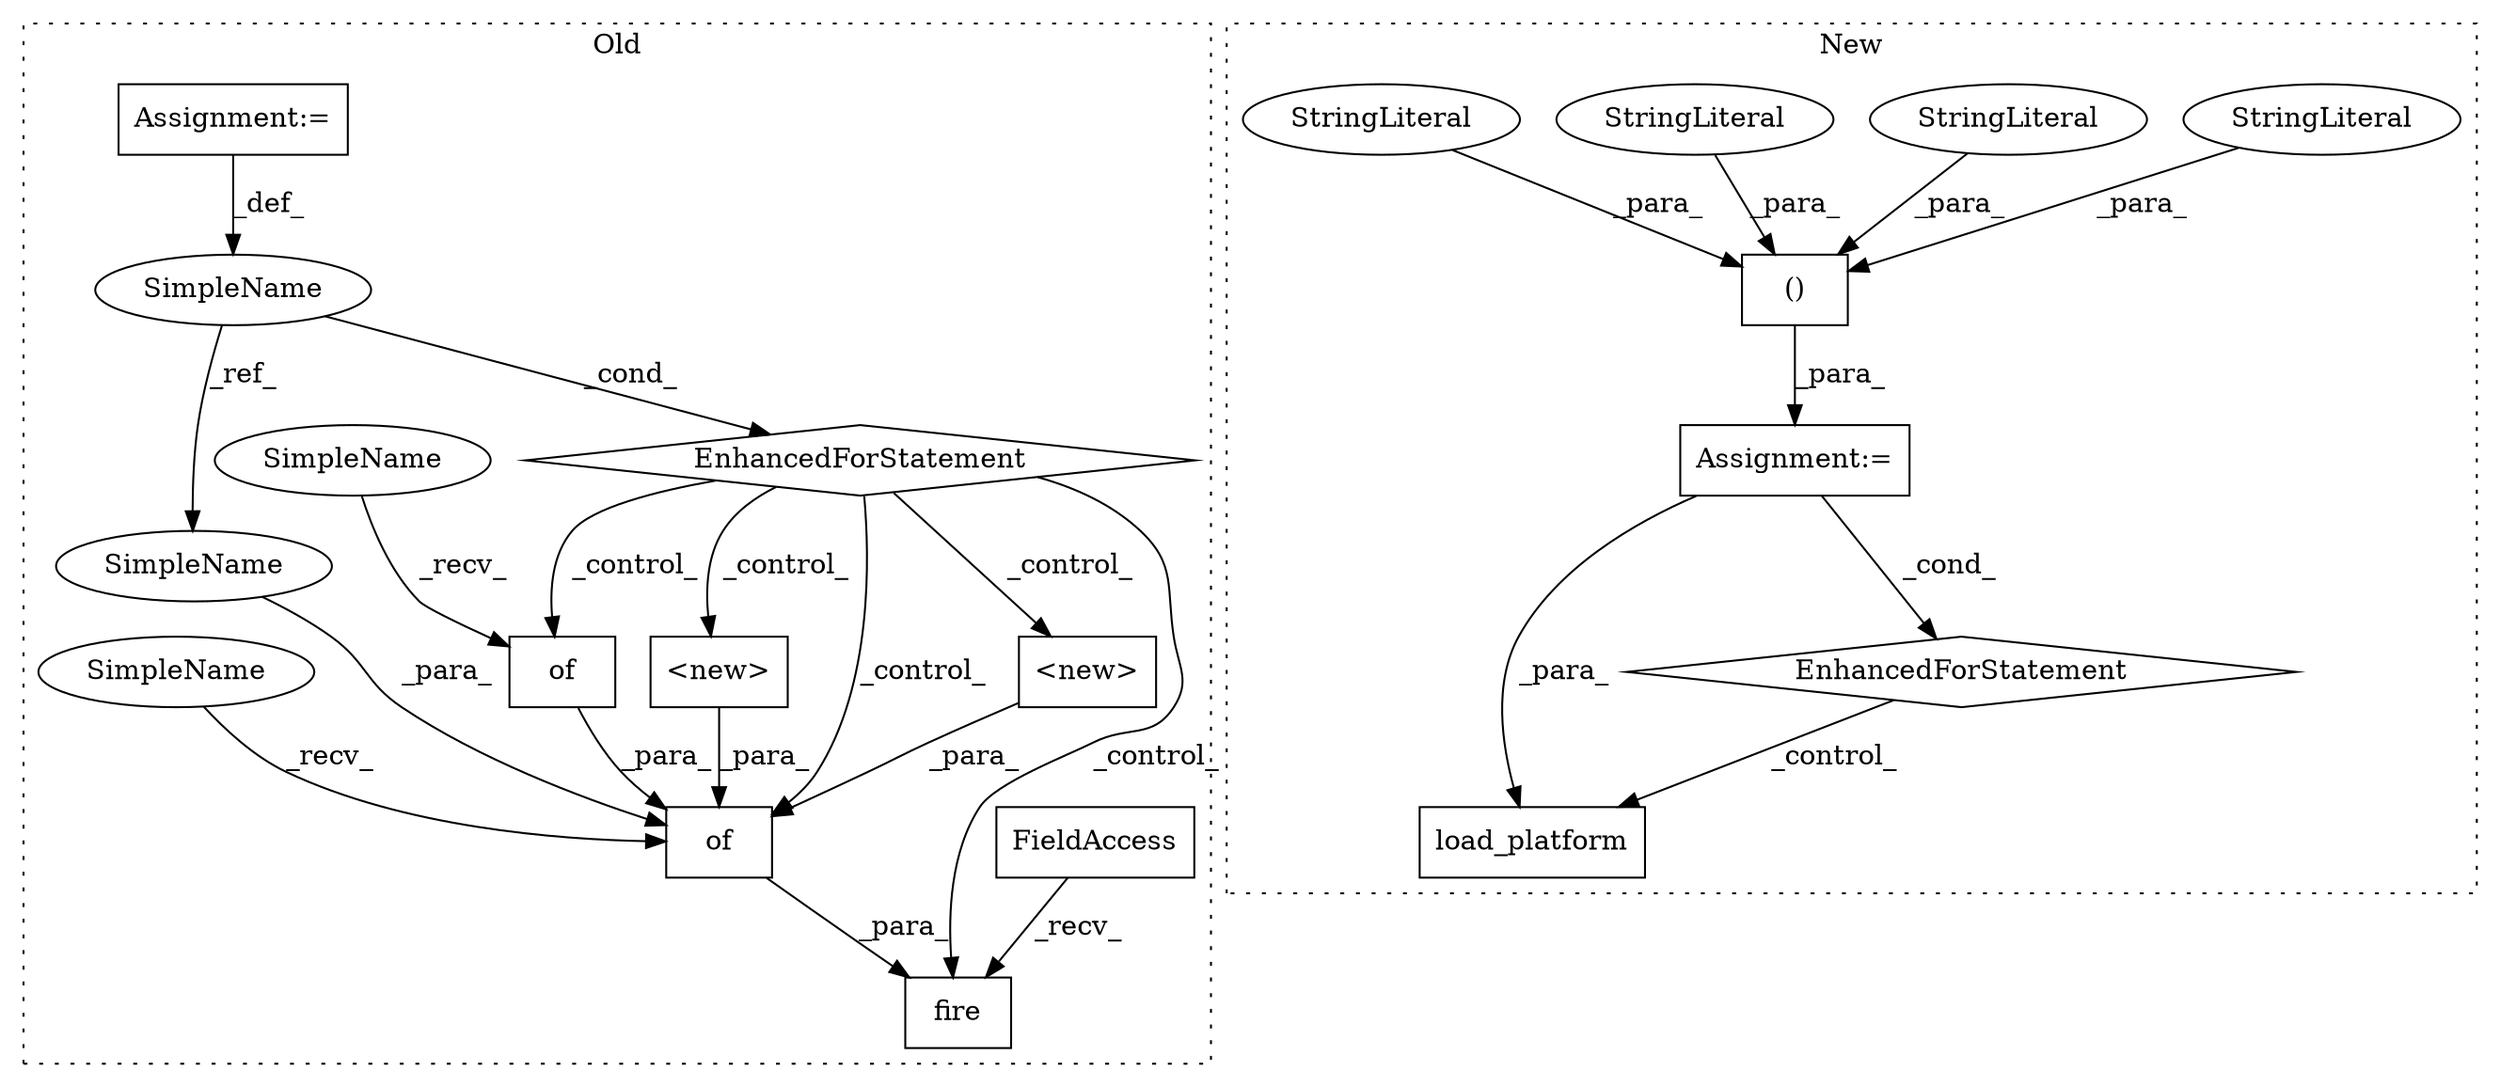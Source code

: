 digraph G {
subgraph cluster0 {
1 [label="fire" a="32" s="1683,1781" l="5,1" shape="box"];
3 [label="FieldAccess" a="22" s="1674" l="8" shape="box"];
4 [label="of" a="32" s="1718,1780" l="3,1" shape="box"];
6 [label="of" a="32" s="1776" l="4" shape="box"];
8 [label="<new>" a="14" s="1721" l="18" shape="box"];
10 [label="EnhancedForStatement" a="70" s="1230,1558" l="79,3" shape="diamond"];
11 [label="SimpleName" a="42" s="1321" l="9" shape="ellipse"];
15 [label="<new>" a="14" s="1750" l="21" shape="box"];
16 [label="Assignment:=" a="7" s="1230,1558" l="79,3" shape="box"];
18 [label="SimpleName" a="42" s="1740" l="9" shape="ellipse"];
19 [label="SimpleName" a="42" s="1714" l="3" shape="ellipse"];
20 [label="SimpleName" a="42" s="1772" l="3" shape="ellipse"];
label = "Old";
style="dotted";
}
subgraph cluster1 {
2 [label="EnhancedForStatement" a="70" s="836,995" l="53,3" shape="diamond"];
5 [label="Assignment:=" a="7" s="836,995" l="53,3" shape="box"];
7 [label="load_platform" a="32" s="1016,1063" l="14,1" shape="box"];
9 [label="()" a="106" s="913" l="82" shape="box"];
12 [label="StringLiteral" a="45" s="913" l="8" shape="ellipse"];
13 [label="StringLiteral" a="45" s="989" l="6" shape="ellipse"];
14 [label="StringLiteral" a="45" s="955" l="21" shape="ellipse"];
17 [label="StringLiteral" a="45" s="934" l="8" shape="ellipse"];
label = "New";
style="dotted";
}
2 -> 7 [label="_control_"];
3 -> 1 [label="_recv_"];
4 -> 1 [label="_para_"];
5 -> 2 [label="_cond_"];
5 -> 7 [label="_para_"];
6 -> 4 [label="_para_"];
8 -> 4 [label="_para_"];
9 -> 5 [label="_para_"];
10 -> 4 [label="_control_"];
10 -> 15 [label="_control_"];
10 -> 6 [label="_control_"];
10 -> 8 [label="_control_"];
10 -> 1 [label="_control_"];
11 -> 18 [label="_ref_"];
11 -> 10 [label="_cond_"];
12 -> 9 [label="_para_"];
13 -> 9 [label="_para_"];
14 -> 9 [label="_para_"];
15 -> 4 [label="_para_"];
16 -> 11 [label="_def_"];
17 -> 9 [label="_para_"];
18 -> 4 [label="_para_"];
19 -> 4 [label="_recv_"];
20 -> 6 [label="_recv_"];
}